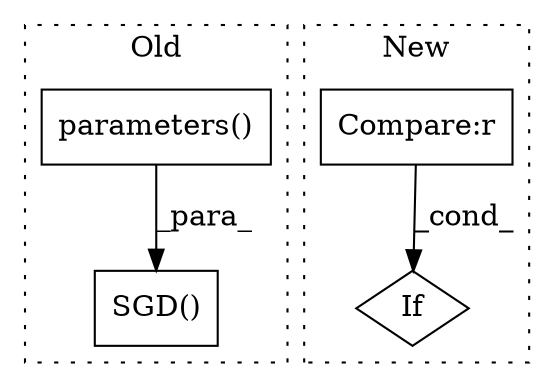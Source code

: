 digraph G {
subgraph cluster0 {
1 [label="SGD()" a="75" s="5688,5728" l="16,8" shape="box"];
4 [label="parameters()" a="75" s="5704" l="24" shape="box"];
label = "Old";
style="dotted";
}
subgraph cluster1 {
2 [label="If" a="96" s="4862" l="3" shape="diamond"];
3 [label="Compare:r" a="40" s="4865" l="17" shape="box"];
label = "New";
style="dotted";
}
3 -> 2 [label="_cond_"];
4 -> 1 [label="_para_"];
}